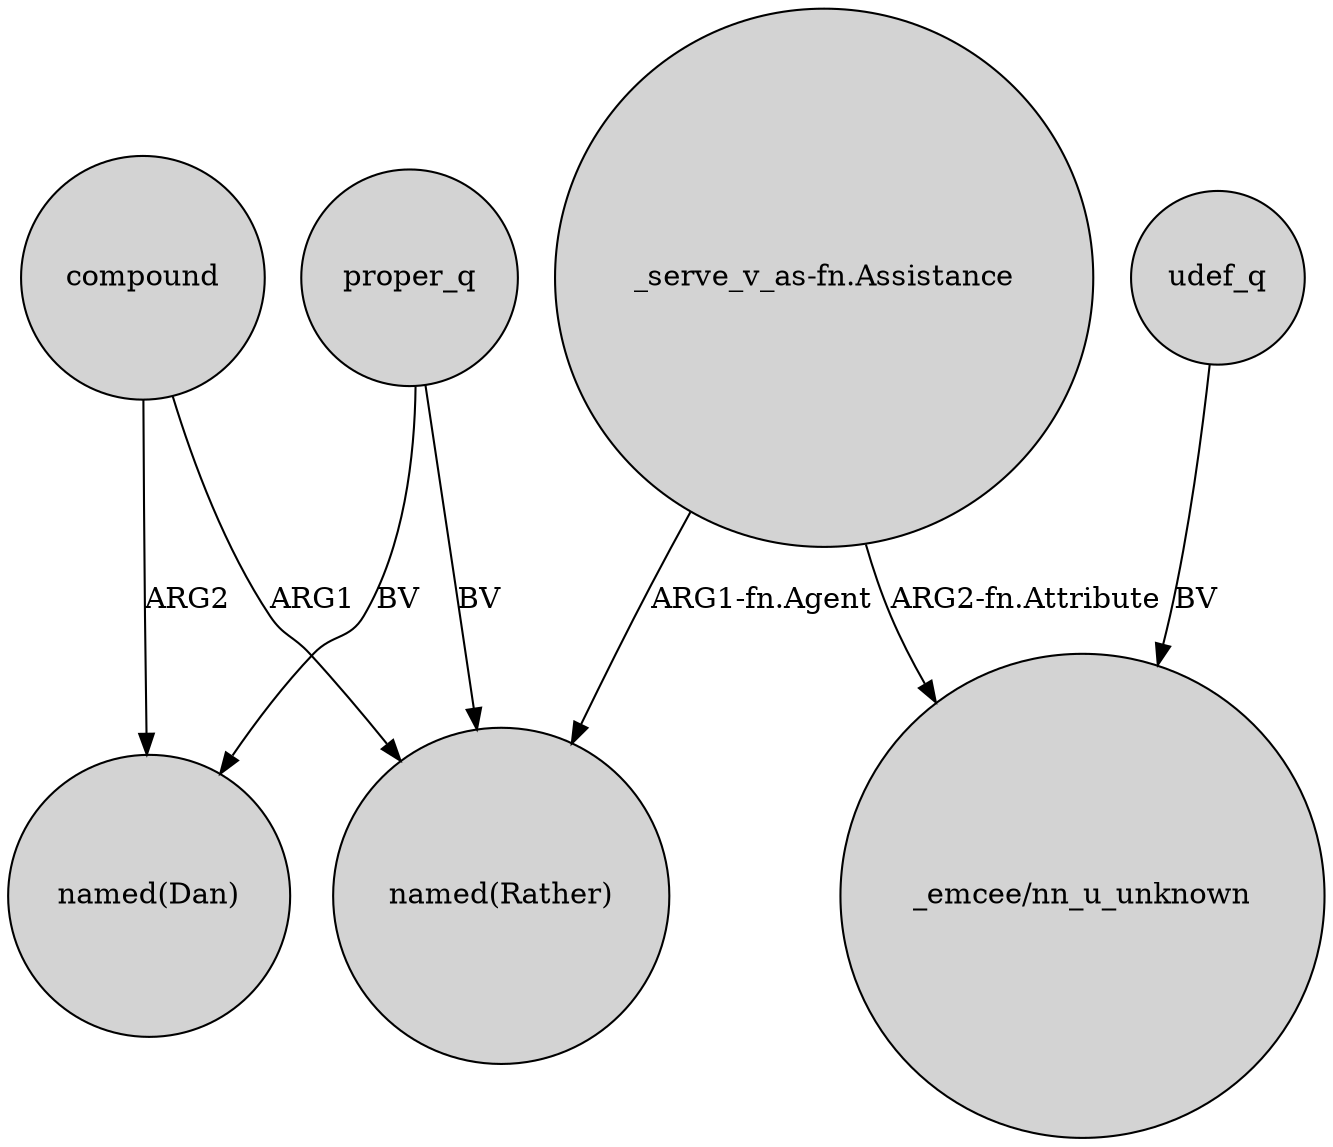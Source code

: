 digraph {
	node [shape=circle style=filled]
	proper_q -> "named(Rather)" [label=BV]
	"_serve_v_as-fn.Assistance" -> "named(Rather)" [label="ARG1-fn.Agent"]
	udef_q -> "_emcee/nn_u_unknown" [label=BV]
	proper_q -> "named(Dan)" [label=BV]
	"_serve_v_as-fn.Assistance" -> "_emcee/nn_u_unknown" [label="ARG2-fn.Attribute"]
	compound -> "named(Dan)" [label=ARG2]
	compound -> "named(Rather)" [label=ARG1]
}
